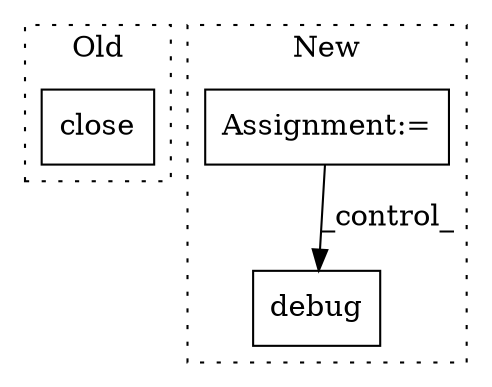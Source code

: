 digraph G {
subgraph cluster0 {
1 [label="close" a="32" s="1815" l="7" shape="box"];
label = "Old";
style="dotted";
}
subgraph cluster1 {
2 [label="debug" a="32" s="1318" l="7" shape="box"];
3 [label="Assignment:=" a="7" s="1242" l="1" shape="box"];
label = "New";
style="dotted";
}
3 -> 2 [label="_control_"];
}